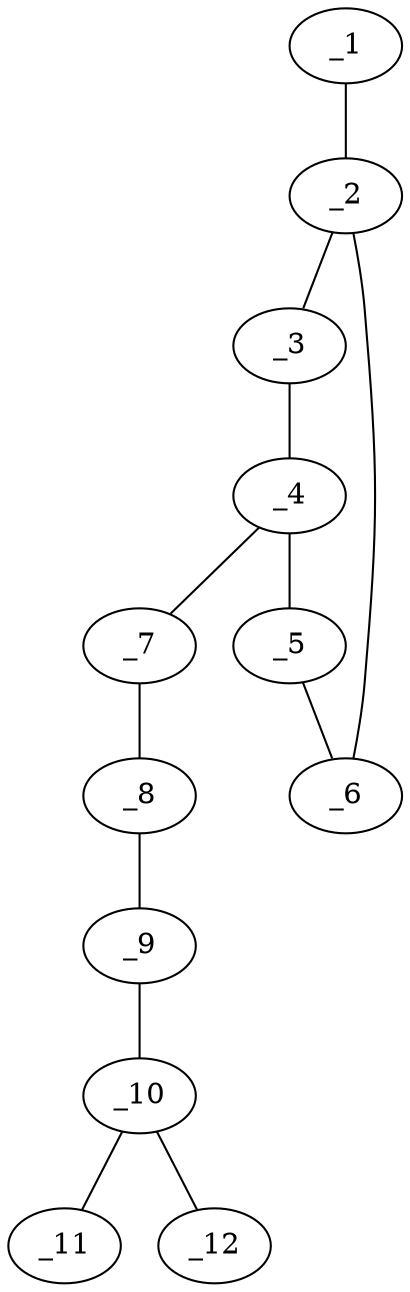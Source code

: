 graph molid660227 {
	_1	 [charge=0,
		chem=1,
		symbol="C  ",
		x=2,
		y="-3.1739"];
	_2	 [charge=0,
		chem=1,
		symbol="C  ",
		x="2.5878",
		y="-2.3649"];
	_1 -- _2	 [valence=1];
	_3	 [charge=0,
		chem=4,
		symbol="N  ",
		x="2.2788",
		y="-1.4139"];
	_2 -- _3	 [valence=1];
	_6	 [charge=0,
		chem=4,
		symbol="N  ",
		x="3.5878",
		y="-2.3649"];
	_2 -- _6	 [valence=2];
	_4	 [charge=0,
		chem=1,
		symbol="C  ",
		x="3.0878",
		y="-0.8261"];
	_3 -- _4	 [valence=2];
	_5	 [charge=0,
		chem=2,
		symbol="O  ",
		x="3.8968",
		y="-1.4139"];
	_4 -- _5	 [valence=1];
	_7	 [charge=0,
		chem=1,
		symbol="C  ",
		x="3.0878",
		y="0.1739"];
	_4 -- _7	 [valence=1];
	_5 -- _6	 [valence=1];
	_8	 [charge=0,
		chem=2,
		symbol="O  ",
		x="3.9538",
		y="0.6739"];
	_7 -- _8	 [valence=1];
	_9	 [charge=0,
		chem=4,
		symbol="N  ",
		x="3.9538",
		y="1.6739"];
	_8 -- _9	 [valence=1];
	_10	 [charge=0,
		chem=1,
		symbol="C  ",
		x="4.8199",
		y="2.1739"];
	_9 -- _10	 [valence=1];
	_11	 [charge=0,
		chem=4,
		symbol="N  ",
		x="4.8199",
		y="3.1739"];
	_10 -- _11	 [valence=2];
	_12	 [charge=0,
		chem=1,
		symbol="C  ",
		x="5.6859",
		y="1.6739"];
	_10 -- _12	 [valence=1];
}
